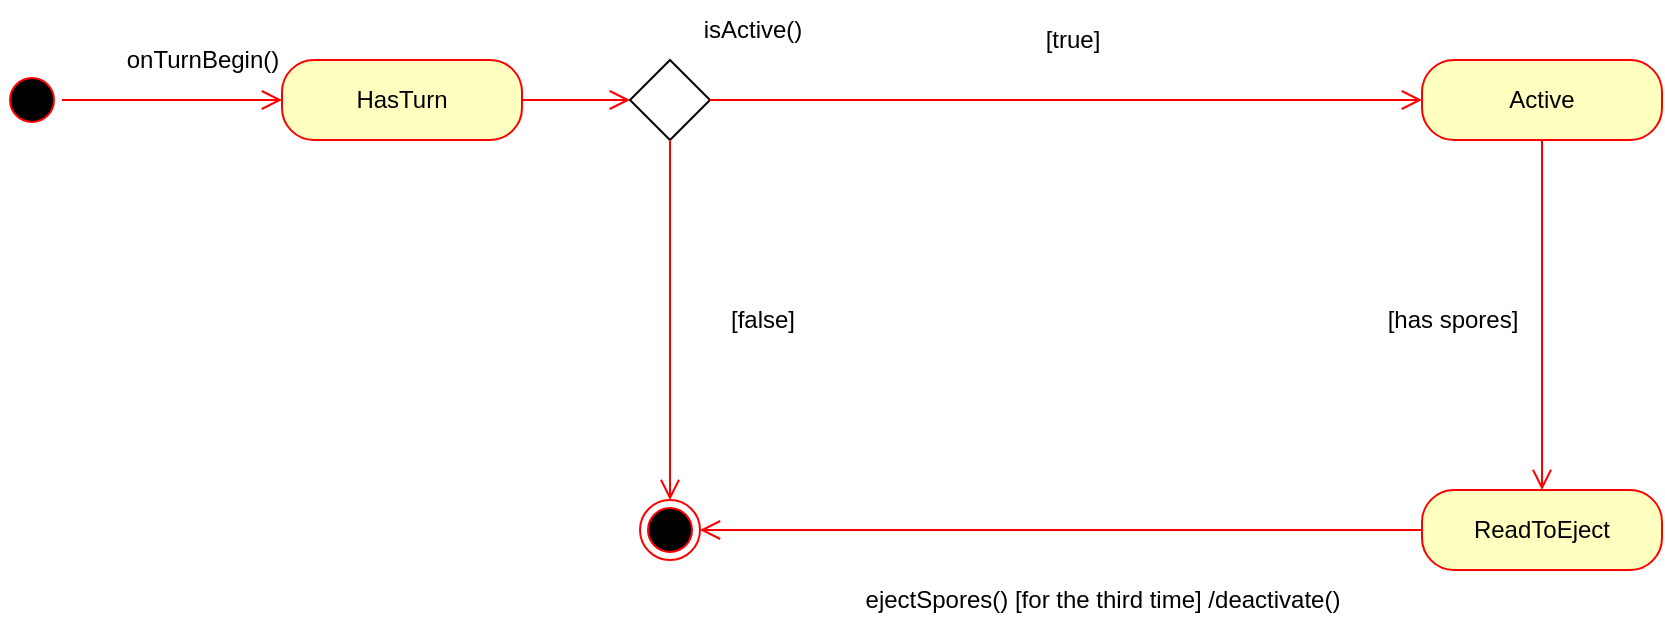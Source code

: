 <mxfile version="26.0.16">
  <diagram id="ZMm6k7tDR_b-0QmgdHy9" name="1 oldal">
    <mxGraphModel dx="1434" dy="780" grid="1" gridSize="10" guides="1" tooltips="1" connect="1" arrows="1" fold="1" page="1" pageScale="1" pageWidth="827" pageHeight="1169" math="0" shadow="0">
      <root>
        <mxCell id="0" />
        <mxCell id="1" parent="0" />
        <mxCell id="8Rp9WjOK1RejDhOyJP5W-1" value="HasTurn" style="rounded=1;whiteSpace=wrap;html=1;arcSize=40;fontColor=#000000;fillColor=#ffffc0;strokeColor=#ff0000;" parent="1" vertex="1">
          <mxGeometry x="180" y="245" width="120" height="40" as="geometry" />
        </mxCell>
        <mxCell id="8Rp9WjOK1RejDhOyJP5W-2" value="" style="edgeStyle=orthogonalEdgeStyle;html=1;verticalAlign=bottom;endArrow=open;endSize=8;strokeColor=#ff0000;rounded=0;exitX=1;exitY=0.5;exitDx=0;exitDy=0;entryX=0;entryY=0.5;entryDx=0;entryDy=0;" parent="1" source="8Rp9WjOK1RejDhOyJP5W-1" target="53QM2ckFYwHJTsc9DrF1-8" edge="1">
          <mxGeometry relative="1" as="geometry">
            <mxPoint x="440" y="580" as="targetPoint" />
            <mxPoint x="560" y="470" as="sourcePoint" />
          </mxGeometry>
        </mxCell>
        <mxCell id="53QM2ckFYwHJTsc9DrF1-1" value="" style="ellipse;html=1;shape=startState;fillColor=#000000;strokeColor=#ff0000;" parent="1" vertex="1">
          <mxGeometry x="40" y="250" width="30" height="30" as="geometry" />
        </mxCell>
        <mxCell id="53QM2ckFYwHJTsc9DrF1-2" value="" style="edgeStyle=orthogonalEdgeStyle;html=1;verticalAlign=bottom;endArrow=open;endSize=8;strokeColor=#ff0000;rounded=0;entryX=0;entryY=0.5;entryDx=0;entryDy=0;" parent="1" source="53QM2ckFYwHJTsc9DrF1-1" target="8Rp9WjOK1RejDhOyJP5W-1" edge="1">
          <mxGeometry relative="1" as="geometry">
            <mxPoint x="290" y="265" as="targetPoint" />
          </mxGeometry>
        </mxCell>
        <mxCell id="53QM2ckFYwHJTsc9DrF1-3" value="onTurnBegin()" style="text;html=1;align=center;verticalAlign=middle;resizable=0;points=[];autosize=1;strokeColor=none;fillColor=none;" parent="1" vertex="1">
          <mxGeometry x="90" y="230" width="100" height="30" as="geometry" />
        </mxCell>
        <mxCell id="53QM2ckFYwHJTsc9DrF1-4" value="ReadToEject" style="rounded=1;whiteSpace=wrap;html=1;arcSize=40;fontColor=#000000;fillColor=#ffffc0;strokeColor=#ff0000;" parent="1" vertex="1">
          <mxGeometry x="750" y="460" width="120" height="40" as="geometry" />
        </mxCell>
        <mxCell id="53QM2ckFYwHJTsc9DrF1-8" value="" style="rhombus;whiteSpace=wrap;html=1;" parent="1" vertex="1">
          <mxGeometry x="354" y="245" width="40" height="40" as="geometry" />
        </mxCell>
        <mxCell id="53QM2ckFYwHJTsc9DrF1-9" value="isActive()" style="text;html=1;align=center;verticalAlign=middle;resizable=0;points=[];autosize=1;strokeColor=none;fillColor=none;" parent="1" vertex="1">
          <mxGeometry x="380" y="215" width="70" height="30" as="geometry" />
        </mxCell>
        <mxCell id="53QM2ckFYwHJTsc9DrF1-10" value="Active" style="rounded=1;whiteSpace=wrap;html=1;arcSize=40;fontColor=#000000;fillColor=#ffffc0;strokeColor=#ff0000;" parent="1" vertex="1">
          <mxGeometry x="750" y="245" width="120" height="40" as="geometry" />
        </mxCell>
        <mxCell id="53QM2ckFYwHJTsc9DrF1-11" value="" style="edgeStyle=orthogonalEdgeStyle;html=1;verticalAlign=bottom;endArrow=open;endSize=8;strokeColor=#ff0000;rounded=0;entryX=0.5;entryY=0;entryDx=0;entryDy=0;" parent="1" source="53QM2ckFYwHJTsc9DrF1-10" target="53QM2ckFYwHJTsc9DrF1-4" edge="1">
          <mxGeometry relative="1" as="geometry">
            <mxPoint x="670" y="345" as="targetPoint" />
          </mxGeometry>
        </mxCell>
        <mxCell id="53QM2ckFYwHJTsc9DrF1-12" value="" style="edgeStyle=orthogonalEdgeStyle;html=1;verticalAlign=bottom;endArrow=open;endSize=8;strokeColor=#ff0000;rounded=0;entryX=0;entryY=0.5;entryDx=0;entryDy=0;exitX=1;exitY=0.5;exitDx=0;exitDy=0;" parent="1" source="53QM2ckFYwHJTsc9DrF1-8" target="53QM2ckFYwHJTsc9DrF1-10" edge="1">
          <mxGeometry relative="1" as="geometry">
            <mxPoint x="560" y="355" as="targetPoint" />
            <mxPoint x="560" y="295" as="sourcePoint" />
          </mxGeometry>
        </mxCell>
        <mxCell id="53QM2ckFYwHJTsc9DrF1-13" value="[true]" style="text;html=1;align=center;verticalAlign=middle;resizable=0;points=[];autosize=1;strokeColor=none;fillColor=none;" parent="1" vertex="1">
          <mxGeometry x="550" y="220" width="50" height="30" as="geometry" />
        </mxCell>
        <mxCell id="53QM2ckFYwHJTsc9DrF1-14" value="" style="edgeStyle=orthogonalEdgeStyle;html=1;verticalAlign=bottom;endArrow=open;endSize=8;strokeColor=#ff0000;rounded=0;exitX=0.5;exitY=1;exitDx=0;exitDy=0;entryX=0.5;entryY=0;entryDx=0;entryDy=0;" parent="1" source="53QM2ckFYwHJTsc9DrF1-8" target="53QM2ckFYwHJTsc9DrF1-22" edge="1">
          <mxGeometry relative="1" as="geometry">
            <mxPoint x="374" y="460" as="targetPoint" />
            <mxPoint x="690" y="305" as="sourcePoint" />
          </mxGeometry>
        </mxCell>
        <mxCell id="53QM2ckFYwHJTsc9DrF1-15" value="[false]" style="text;html=1;align=center;verticalAlign=middle;resizable=0;points=[];autosize=1;strokeColor=none;fillColor=none;" parent="1" vertex="1">
          <mxGeometry x="390" y="360" width="60" height="30" as="geometry" />
        </mxCell>
        <mxCell id="53QM2ckFYwHJTsc9DrF1-16" value="[has spores]" style="text;html=1;align=center;verticalAlign=middle;resizable=0;points=[];autosize=1;strokeColor=none;fillColor=none;" parent="1" vertex="1">
          <mxGeometry x="720" y="360" width="90" height="30" as="geometry" />
        </mxCell>
        <mxCell id="53QM2ckFYwHJTsc9DrF1-19" value="" style="edgeStyle=orthogonalEdgeStyle;html=1;verticalAlign=bottom;endArrow=open;endSize=8;strokeColor=#ff0000;rounded=0;exitX=0;exitY=0.5;exitDx=0;exitDy=0;entryX=1;entryY=0.5;entryDx=0;entryDy=0;" parent="1" source="53QM2ckFYwHJTsc9DrF1-4" target="53QM2ckFYwHJTsc9DrF1-22" edge="1">
          <mxGeometry relative="1" as="geometry">
            <mxPoint x="434" y="480" as="targetPoint" />
            <mxPoint x="490" y="400" as="sourcePoint" />
          </mxGeometry>
        </mxCell>
        <mxCell id="53QM2ckFYwHJTsc9DrF1-21" value="ejectSpores() [for the third time] /deactivate()" style="text;html=1;align=center;verticalAlign=middle;resizable=0;points=[];autosize=1;strokeColor=none;fillColor=none;" parent="1" vertex="1">
          <mxGeometry x="460" y="500" width="260" height="30" as="geometry" />
        </mxCell>
        <mxCell id="53QM2ckFYwHJTsc9DrF1-22" value="" style="ellipse;html=1;shape=endState;fillColor=#000000;strokeColor=#ff0000;" parent="1" vertex="1">
          <mxGeometry x="359" y="465" width="30" height="30" as="geometry" />
        </mxCell>
      </root>
    </mxGraphModel>
  </diagram>
</mxfile>
